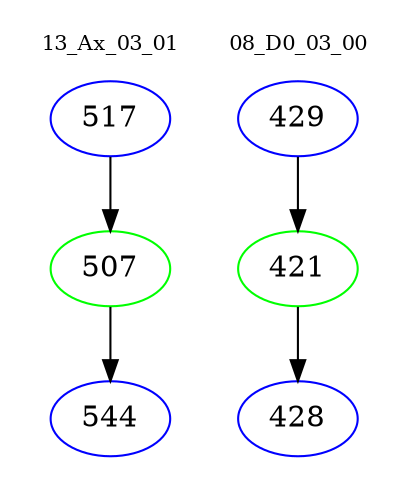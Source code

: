 digraph{
subgraph cluster_0 {
color = white
label = "13_Ax_03_01";
fontsize=10;
T0_517 [label="517", color="blue"]
T0_517 -> T0_507 [color="black"]
T0_507 [label="507", color="green"]
T0_507 -> T0_544 [color="black"]
T0_544 [label="544", color="blue"]
}
subgraph cluster_1 {
color = white
label = "08_D0_03_00";
fontsize=10;
T1_429 [label="429", color="blue"]
T1_429 -> T1_421 [color="black"]
T1_421 [label="421", color="green"]
T1_421 -> T1_428 [color="black"]
T1_428 [label="428", color="blue"]
}
}
